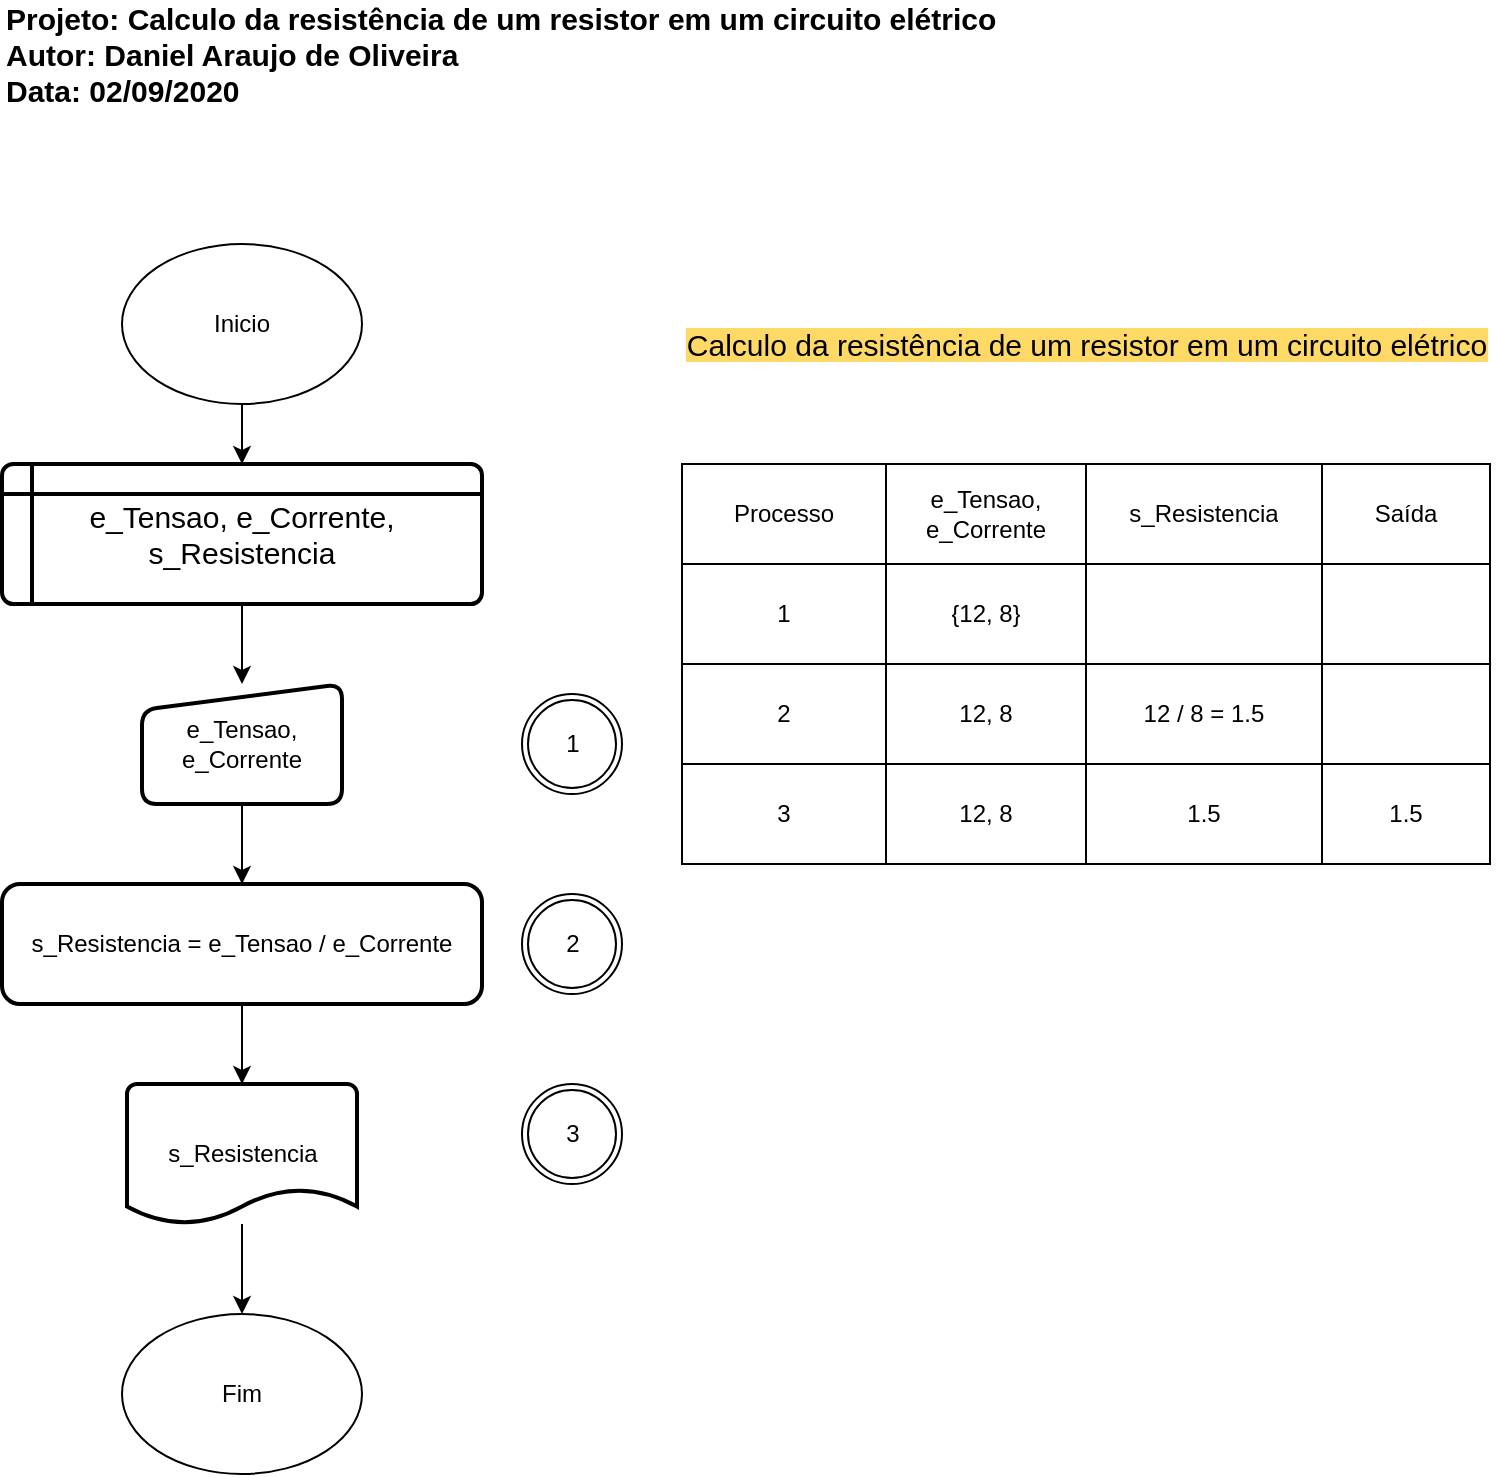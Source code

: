 <mxfile version="13.6.2" type="device"><diagram id="MtAA3q5WvieNbN0PCm9T" name="Página-1"><mxGraphModel dx="868" dy="510" grid="1" gridSize="10" guides="1" tooltips="1" connect="1" arrows="1" fold="1" page="1" pageScale="1" pageWidth="827" pageHeight="1169" math="0" shadow="0"><root><mxCell id="0"/><mxCell id="1" parent="0"/><mxCell id="8gtTSmOgV4NlLCxjdUZ0-1" value="" style="edgeStyle=orthogonalEdgeStyle;rounded=0;orthogonalLoop=1;jettySize=auto;html=1;" parent="1" source="8gtTSmOgV4NlLCxjdUZ0-2" target="8gtTSmOgV4NlLCxjdUZ0-6" edge="1"><mxGeometry relative="1" as="geometry"/></mxCell><mxCell id="8gtTSmOgV4NlLCxjdUZ0-2" value="Inicio" style="ellipse;whiteSpace=wrap;html=1;" parent="1" vertex="1"><mxGeometry x="100" y="170" width="120" height="80" as="geometry"/></mxCell><mxCell id="8gtTSmOgV4NlLCxjdUZ0-3" value="" style="edgeStyle=orthogonalEdgeStyle;rounded=0;orthogonalLoop=1;jettySize=auto;html=1;" parent="1" source="8gtTSmOgV4NlLCxjdUZ0-4" target="8gtTSmOgV4NlLCxjdUZ0-10" edge="1"><mxGeometry relative="1" as="geometry"/></mxCell><mxCell id="8gtTSmOgV4NlLCxjdUZ0-4" value="e_Tensao, e_Corrente" style="html=1;strokeWidth=2;shape=manualInput;whiteSpace=wrap;rounded=1;size=13;arcSize=15;" parent="1" vertex="1"><mxGeometry x="110" y="390" width="100" height="60" as="geometry"/></mxCell><mxCell id="8gtTSmOgV4NlLCxjdUZ0-5" value="" style="edgeStyle=orthogonalEdgeStyle;rounded=0;orthogonalLoop=1;jettySize=auto;html=1;" parent="1" source="8gtTSmOgV4NlLCxjdUZ0-6" target="8gtTSmOgV4NlLCxjdUZ0-4" edge="1"><mxGeometry relative="1" as="geometry"/></mxCell><mxCell id="8gtTSmOgV4NlLCxjdUZ0-6" value="&lt;font style=&quot;font-size: 15px&quot;&gt;e_Tensao, e_Corrente, s_Resistencia&lt;/font&gt;" style="shape=internalStorage;whiteSpace=wrap;html=1;dx=15;dy=15;rounded=1;arcSize=8;strokeWidth=2;" parent="1" vertex="1"><mxGeometry x="40" y="280" width="240" height="70" as="geometry"/></mxCell><mxCell id="8gtTSmOgV4NlLCxjdUZ0-7" value="" style="edgeStyle=orthogonalEdgeStyle;rounded=0;orthogonalLoop=1;jettySize=auto;html=1;" parent="1" source="8gtTSmOgV4NlLCxjdUZ0-8" target="8gtTSmOgV4NlLCxjdUZ0-11" edge="1"><mxGeometry relative="1" as="geometry"/></mxCell><mxCell id="8gtTSmOgV4NlLCxjdUZ0-8" value="s_Resistencia" style="strokeWidth=2;html=1;shape=mxgraph.flowchart.document2;whiteSpace=wrap;size=0.25;" parent="1" vertex="1"><mxGeometry x="102.5" y="590" width="115" height="70" as="geometry"/></mxCell><mxCell id="8gtTSmOgV4NlLCxjdUZ0-9" value="" style="edgeStyle=orthogonalEdgeStyle;rounded=0;orthogonalLoop=1;jettySize=auto;html=1;" parent="1" source="8gtTSmOgV4NlLCxjdUZ0-10" target="8gtTSmOgV4NlLCxjdUZ0-8" edge="1"><mxGeometry relative="1" as="geometry"/></mxCell><mxCell id="8gtTSmOgV4NlLCxjdUZ0-10" value="s_Resistencia = e_Tensao / e_Corrente" style="rounded=1;whiteSpace=wrap;html=1;strokeWidth=2;" parent="1" vertex="1"><mxGeometry x="40" y="490" width="240" height="60" as="geometry"/></mxCell><mxCell id="8gtTSmOgV4NlLCxjdUZ0-12" value="" style="shape=table;html=1;whiteSpace=wrap;startSize=0;container=1;collapsible=0;childLayout=tableLayout;" parent="1" vertex="1"><mxGeometry x="380" y="280" width="404" height="200" as="geometry"/></mxCell><mxCell id="8gtTSmOgV4NlLCxjdUZ0-13" value="" style="shape=partialRectangle;html=1;whiteSpace=wrap;collapsible=0;dropTarget=0;pointerEvents=0;fillColor=none;top=0;left=0;bottom=0;right=0;points=[[0,0.5],[1,0.5]];portConstraint=eastwest;" parent="8gtTSmOgV4NlLCxjdUZ0-12" vertex="1"><mxGeometry width="404" height="50" as="geometry"/></mxCell><mxCell id="8gtTSmOgV4NlLCxjdUZ0-14" value="Processo" style="shape=partialRectangle;html=1;whiteSpace=wrap;connectable=0;overflow=hidden;fillColor=none;top=0;left=0;bottom=0;right=0;" parent="8gtTSmOgV4NlLCxjdUZ0-13" vertex="1"><mxGeometry width="102" height="50" as="geometry"/></mxCell><mxCell id="8gtTSmOgV4NlLCxjdUZ0-15" value="e_Tensao, e_Corrente" style="shape=partialRectangle;html=1;whiteSpace=wrap;connectable=0;overflow=hidden;fillColor=none;top=0;left=0;bottom=0;right=0;" parent="8gtTSmOgV4NlLCxjdUZ0-13" vertex="1"><mxGeometry x="102" width="100" height="50" as="geometry"/></mxCell><mxCell id="8gtTSmOgV4NlLCxjdUZ0-16" value="s_Resistencia" style="shape=partialRectangle;html=1;whiteSpace=wrap;connectable=0;overflow=hidden;fillColor=none;top=0;left=0;bottom=0;right=0;" parent="8gtTSmOgV4NlLCxjdUZ0-13" vertex="1"><mxGeometry x="202" width="118" height="50" as="geometry"/></mxCell><mxCell id="8gtTSmOgV4NlLCxjdUZ0-17" value="Saída" style="shape=partialRectangle;html=1;whiteSpace=wrap;connectable=0;overflow=hidden;fillColor=none;top=0;left=0;bottom=0;right=0;" parent="8gtTSmOgV4NlLCxjdUZ0-13" vertex="1"><mxGeometry x="320" width="84" height="50" as="geometry"/></mxCell><mxCell id="8gtTSmOgV4NlLCxjdUZ0-18" value="" style="shape=partialRectangle;html=1;whiteSpace=wrap;collapsible=0;dropTarget=0;pointerEvents=0;fillColor=none;top=0;left=0;bottom=0;right=0;points=[[0,0.5],[1,0.5]];portConstraint=eastwest;" parent="8gtTSmOgV4NlLCxjdUZ0-12" vertex="1"><mxGeometry y="50" width="404" height="50" as="geometry"/></mxCell><mxCell id="8gtTSmOgV4NlLCxjdUZ0-19" value="1" style="shape=partialRectangle;html=1;whiteSpace=wrap;connectable=0;overflow=hidden;fillColor=none;top=0;left=0;bottom=0;right=0;" parent="8gtTSmOgV4NlLCxjdUZ0-18" vertex="1"><mxGeometry width="102" height="50" as="geometry"/></mxCell><mxCell id="8gtTSmOgV4NlLCxjdUZ0-20" value="{12, 8}" style="shape=partialRectangle;html=1;whiteSpace=wrap;connectable=0;overflow=hidden;fillColor=none;top=0;left=0;bottom=0;right=0;" parent="8gtTSmOgV4NlLCxjdUZ0-18" vertex="1"><mxGeometry x="102" width="100" height="50" as="geometry"/></mxCell><mxCell id="8gtTSmOgV4NlLCxjdUZ0-21" value="" style="shape=partialRectangle;html=1;whiteSpace=wrap;connectable=0;overflow=hidden;fillColor=none;top=0;left=0;bottom=0;right=0;" parent="8gtTSmOgV4NlLCxjdUZ0-18" vertex="1"><mxGeometry x="202" width="118" height="50" as="geometry"/></mxCell><mxCell id="8gtTSmOgV4NlLCxjdUZ0-22" value="" style="shape=partialRectangle;html=1;whiteSpace=wrap;connectable=0;overflow=hidden;fillColor=none;top=0;left=0;bottom=0;right=0;" parent="8gtTSmOgV4NlLCxjdUZ0-18" vertex="1"><mxGeometry x="320" width="84" height="50" as="geometry"/></mxCell><mxCell id="8gtTSmOgV4NlLCxjdUZ0-23" value="" style="shape=partialRectangle;html=1;whiteSpace=wrap;collapsible=0;dropTarget=0;pointerEvents=0;fillColor=none;top=0;left=0;bottom=0;right=0;points=[[0,0.5],[1,0.5]];portConstraint=eastwest;" parent="8gtTSmOgV4NlLCxjdUZ0-12" vertex="1"><mxGeometry y="100" width="404" height="50" as="geometry"/></mxCell><mxCell id="8gtTSmOgV4NlLCxjdUZ0-24" value="2" style="shape=partialRectangle;html=1;whiteSpace=wrap;connectable=0;overflow=hidden;fillColor=none;top=0;left=0;bottom=0;right=0;" parent="8gtTSmOgV4NlLCxjdUZ0-23" vertex="1"><mxGeometry width="102" height="50" as="geometry"/></mxCell><mxCell id="8gtTSmOgV4NlLCxjdUZ0-25" value="12, 8" style="shape=partialRectangle;html=1;whiteSpace=wrap;connectable=0;overflow=hidden;fillColor=none;top=0;left=0;bottom=0;right=0;" parent="8gtTSmOgV4NlLCxjdUZ0-23" vertex="1"><mxGeometry x="102" width="100" height="50" as="geometry"/></mxCell><mxCell id="8gtTSmOgV4NlLCxjdUZ0-26" value="12 / 8 = 1.5" style="shape=partialRectangle;html=1;whiteSpace=wrap;connectable=0;overflow=hidden;fillColor=none;top=0;left=0;bottom=0;right=0;" parent="8gtTSmOgV4NlLCxjdUZ0-23" vertex="1"><mxGeometry x="202" width="118" height="50" as="geometry"/></mxCell><mxCell id="8gtTSmOgV4NlLCxjdUZ0-27" value="" style="shape=partialRectangle;html=1;whiteSpace=wrap;connectable=0;overflow=hidden;fillColor=none;top=0;left=0;bottom=0;right=0;" parent="8gtTSmOgV4NlLCxjdUZ0-23" vertex="1"><mxGeometry x="320" width="84" height="50" as="geometry"/></mxCell><mxCell id="8gtTSmOgV4NlLCxjdUZ0-28" value="" style="shape=partialRectangle;html=1;whiteSpace=wrap;collapsible=0;dropTarget=0;pointerEvents=0;fillColor=none;top=0;left=0;bottom=0;right=0;points=[[0,0.5],[1,0.5]];portConstraint=eastwest;" parent="8gtTSmOgV4NlLCxjdUZ0-12" vertex="1"><mxGeometry y="150" width="404" height="50" as="geometry"/></mxCell><mxCell id="8gtTSmOgV4NlLCxjdUZ0-29" value="3" style="shape=partialRectangle;html=1;whiteSpace=wrap;connectable=0;overflow=hidden;fillColor=none;top=0;left=0;bottom=0;right=0;" parent="8gtTSmOgV4NlLCxjdUZ0-28" vertex="1"><mxGeometry width="102" height="50" as="geometry"/></mxCell><mxCell id="8gtTSmOgV4NlLCxjdUZ0-30" value="12, 8" style="shape=partialRectangle;html=1;whiteSpace=wrap;connectable=0;overflow=hidden;fillColor=none;top=0;left=0;bottom=0;right=0;" parent="8gtTSmOgV4NlLCxjdUZ0-28" vertex="1"><mxGeometry x="102" width="100" height="50" as="geometry"/></mxCell><mxCell id="8gtTSmOgV4NlLCxjdUZ0-31" value="1.5" style="shape=partialRectangle;html=1;whiteSpace=wrap;connectable=0;overflow=hidden;fillColor=none;top=0;left=0;bottom=0;right=0;" parent="8gtTSmOgV4NlLCxjdUZ0-28" vertex="1"><mxGeometry x="202" width="118" height="50" as="geometry"/></mxCell><mxCell id="8gtTSmOgV4NlLCxjdUZ0-32" value="1.5" style="shape=partialRectangle;html=1;whiteSpace=wrap;connectable=0;overflow=hidden;fillColor=none;top=0;left=0;bottom=0;right=0;" parent="8gtTSmOgV4NlLCxjdUZ0-28" vertex="1"><mxGeometry x="320" width="84" height="50" as="geometry"/></mxCell><mxCell id="8gtTSmOgV4NlLCxjdUZ0-11" value="Fim" style="ellipse;whiteSpace=wrap;html=1;" parent="1" vertex="1"><mxGeometry x="100" y="705" width="120" height="80" as="geometry"/></mxCell><mxCell id="8gtTSmOgV4NlLCxjdUZ0-33" value="" style="shape=mxgraph.bpmn.shape;html=1;verticalLabelPosition=bottom;labelBackgroundColor=#ffffff;verticalAlign=top;align=center;perimeter=ellipsePerimeter;outlineConnect=0;outline=throwing;symbol=general;strokeWidth=1;" parent="1" vertex="1"><mxGeometry x="300" y="395" width="50" height="50" as="geometry"/></mxCell><mxCell id="8gtTSmOgV4NlLCxjdUZ0-34" value="" style="shape=mxgraph.bpmn.shape;html=1;verticalLabelPosition=bottom;labelBackgroundColor=#ffffff;verticalAlign=top;align=center;perimeter=ellipsePerimeter;outlineConnect=0;outline=throwing;symbol=general;strokeWidth=1;" parent="1" vertex="1"><mxGeometry x="300" y="495" width="50" height="50" as="geometry"/></mxCell><mxCell id="8gtTSmOgV4NlLCxjdUZ0-35" value="" style="shape=mxgraph.bpmn.shape;html=1;verticalLabelPosition=bottom;labelBackgroundColor=#ffffff;verticalAlign=top;align=center;perimeter=ellipsePerimeter;outlineConnect=0;outline=throwing;symbol=general;strokeWidth=1;" parent="1" vertex="1"><mxGeometry x="300" y="590" width="50" height="50" as="geometry"/></mxCell><mxCell id="8gtTSmOgV4NlLCxjdUZ0-36" value="1" style="text;html=1;resizable=0;autosize=1;align=center;verticalAlign=middle;points=[];fillColor=none;strokeColor=none;rounded=0;" parent="1" vertex="1"><mxGeometry x="315" y="410" width="20" height="20" as="geometry"/></mxCell><mxCell id="8gtTSmOgV4NlLCxjdUZ0-37" value="2" style="text;html=1;resizable=0;autosize=1;align=center;verticalAlign=middle;points=[];fillColor=none;strokeColor=none;rounded=0;" parent="1" vertex="1"><mxGeometry x="315" y="510" width="20" height="20" as="geometry"/></mxCell><mxCell id="8gtTSmOgV4NlLCxjdUZ0-38" value="3" style="text;html=1;resizable=0;autosize=1;align=center;verticalAlign=middle;points=[];fillColor=none;strokeColor=none;rounded=0;" parent="1" vertex="1"><mxGeometry x="315" y="605" width="20" height="20" as="geometry"/></mxCell><mxCell id="8gtTSmOgV4NlLCxjdUZ0-39" value="&lt;span style=&quot;background-color: rgb(255 , 217 , 102) ; font-size: 15px&quot;&gt;Calculo da resistência de um resistor em um circuito elétrico&lt;/span&gt;" style="text;html=1;resizable=0;autosize=1;align=center;verticalAlign=middle;points=[];fillColor=none;strokeColor=none;rounded=0;fontSize=15;" parent="1" vertex="1"><mxGeometry x="377" y="210" width="410" height="20" as="geometry"/></mxCell><mxCell id="O9Tuwtpy_2HItB_nGlkP-1" value="&lt;b style=&quot;font-size: 15px&quot;&gt;Projeto: Calculo da resistência de um resistor em um circuito elétrico&lt;br&gt;Autor: Daniel Araujo de Oliveira&lt;br&gt;Data: 02/09/2020&lt;/b&gt;" style="text;html=1;resizable=0;autosize=1;align=left;verticalAlign=middle;points=[];fillColor=none;strokeColor=none;rounded=0;" vertex="1" parent="1"><mxGeometry x="40" y="50" width="500" height="50" as="geometry"/></mxCell></root></mxGraphModel></diagram></mxfile>
